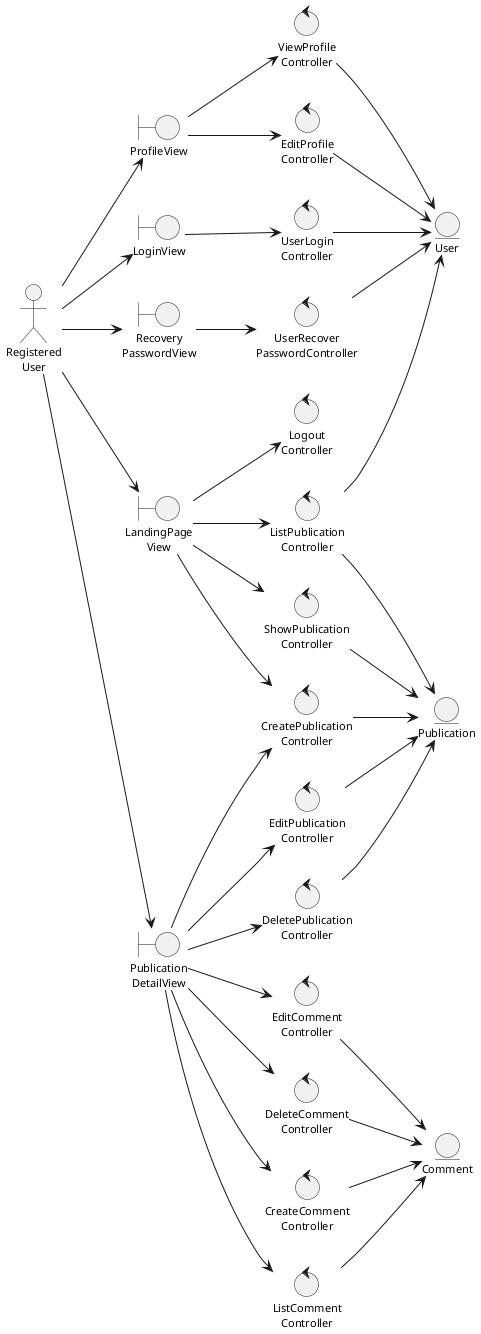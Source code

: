@startuml
skinparam style strictuml
left to right direction
skinparam defaultTextAlignment center
skinparam defaultFontSize 11

actor "Registered\nUser" as UserReg

boundary LoginView
boundary "Recovery\nPasswordView" as RecoveryPasswordView
boundary "LandingPage\nView" as LandingPageView
boundary "Publication\nDetailView" as PublicationDetailView
boundary ProfileView

entity User
entity Publication
entity Comment

control "UserLogin\nController" as UserLoginController
control "UserRecover\nPasswordController" as UserRecoverPasswordController
control "Logout\nController" as LogoutController
control "ListPublication\nController" as ListPublicationController
control "CreatePublication\nController" as CreatePublicationController
control "ShowPublication\nController" as ShowPublicationController
control "EditPublication\nController" as EditPublicationController
control "DeletePublication\nController" as DeletePublicationController
control "CreateComment\nController" as CreateCommentController
control "ListComment\nController" as ListCommentController
control "EditComment\nController" as EditCommentController
control "DeleteComment\nController" as DeleteCommentController
control "ViewProfile\nController" as ViewProfileController
control "EditProfile\nController" as EditProfileController

UserReg --> LoginView
UserReg --> RecoveryPasswordView
UserReg --> LandingPageView
UserReg --> PublicationDetailView
UserReg --> ProfileView

LoginView --> UserLoginController
RecoveryPasswordView --> UserRecoverPasswordController
LandingPageView --> LogoutController
LandingPageView --> ListPublicationController
LandingPageView --> CreatePublicationController
LandingPageView --> ShowPublicationController
PublicationDetailView --> CreatePublicationController
PublicationDetailView --> EditPublicationController
PublicationDetailView --> DeletePublicationController
PublicationDetailView --> CreateCommentController
PublicationDetailView --> ListCommentController
PublicationDetailView --> EditCommentController
PublicationDetailView --> DeleteCommentController
ProfileView --> ViewProfileController
ProfileView --> EditProfileController

UserLoginController --> User
UserRecoverPasswordController --> User
ListPublicationController --> User
ListPublicationController --> Publication
CreatePublicationController --> Publication
ShowPublicationController --> Publication
EditPublicationController --> Publication
DeletePublicationController --> Publication
CreateCommentController --> Comment
ListCommentController --> Comment
EditCommentController --> Comment
DeleteCommentController --> Comment
ViewProfileController --> User
EditProfileController --> User

@enduml